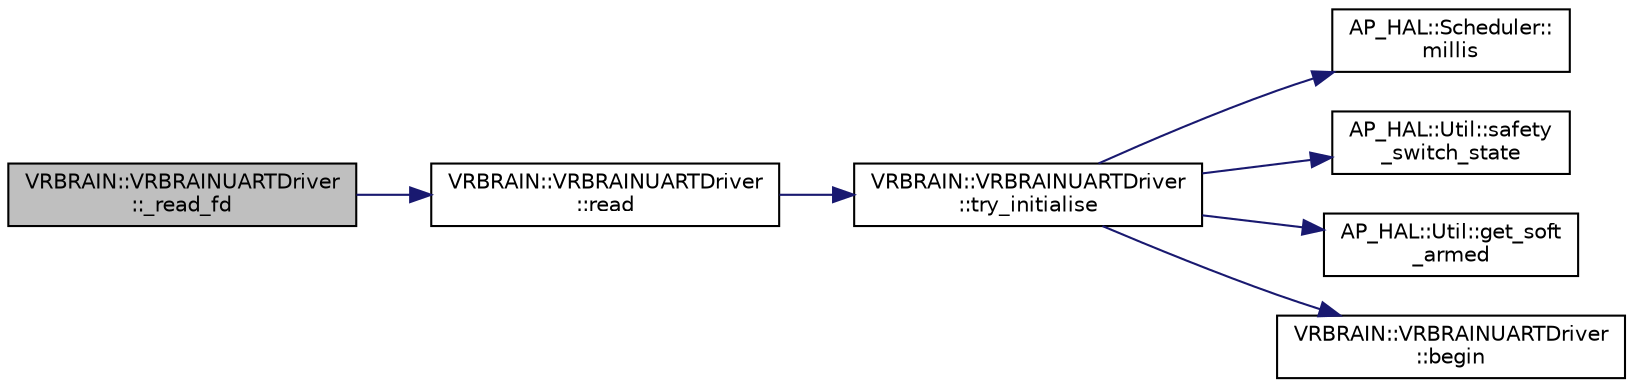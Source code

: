 digraph "VRBRAIN::VRBRAINUARTDriver::_read_fd"
{
 // INTERACTIVE_SVG=YES
  edge [fontname="Helvetica",fontsize="10",labelfontname="Helvetica",labelfontsize="10"];
  node [fontname="Helvetica",fontsize="10",shape=record];
  rankdir="LR";
  Node1 [label="VRBRAIN::VRBRAINUARTDriver\l::_read_fd",height=0.2,width=0.4,color="black", fillcolor="grey75", style="filled" fontcolor="black"];
  Node1 -> Node2 [color="midnightblue",fontsize="10",style="solid",fontname="Helvetica"];
  Node2 [label="VRBRAIN::VRBRAINUARTDriver\l::read",height=0.2,width=0.4,color="black", fillcolor="white", style="filled",URL="$classVRBRAIN_1_1VRBRAINUARTDriver.html#ab9f7ba0504452fd7320ed34a1f2a499f"];
  Node2 -> Node3 [color="midnightblue",fontsize="10",style="solid",fontname="Helvetica"];
  Node3 [label="VRBRAIN::VRBRAINUARTDriver\l::try_initialise",height=0.2,width=0.4,color="black", fillcolor="white", style="filled",URL="$classVRBRAIN_1_1VRBRAINUARTDriver.html#acc8033869efd9f2f6012ecda5373aa3b"];
  Node3 -> Node4 [color="midnightblue",fontsize="10",style="solid",fontname="Helvetica"];
  Node4 [label="AP_HAL::Scheduler::\lmillis",height=0.2,width=0.4,color="black", fillcolor="white", style="filled",URL="$classAP__HAL_1_1Scheduler.html#a26b68339fc68a562d8d3a1238d0ec8c1"];
  Node3 -> Node5 [color="midnightblue",fontsize="10",style="solid",fontname="Helvetica"];
  Node5 [label="AP_HAL::Util::safety\l_switch_state",height=0.2,width=0.4,color="black", fillcolor="white", style="filled",URL="$classAP__HAL_1_1Util.html#a9cd8bcd13d4c3c74c665b0702f86451b"];
  Node3 -> Node6 [color="midnightblue",fontsize="10",style="solid",fontname="Helvetica"];
  Node6 [label="AP_HAL::Util::get_soft\l_armed",height=0.2,width=0.4,color="black", fillcolor="white", style="filled",URL="$classAP__HAL_1_1Util.html#a973ee89f8eee7af3a4d2a3eb700cbf3c"];
  Node3 -> Node7 [color="midnightblue",fontsize="10",style="solid",fontname="Helvetica"];
  Node7 [label="VRBRAIN::VRBRAINUARTDriver\l::begin",height=0.2,width=0.4,color="black", fillcolor="white", style="filled",URL="$classVRBRAIN_1_1VRBRAINUARTDriver.html#a5c6f7ba7803604fd87cc077d2c2ff618"];
}
